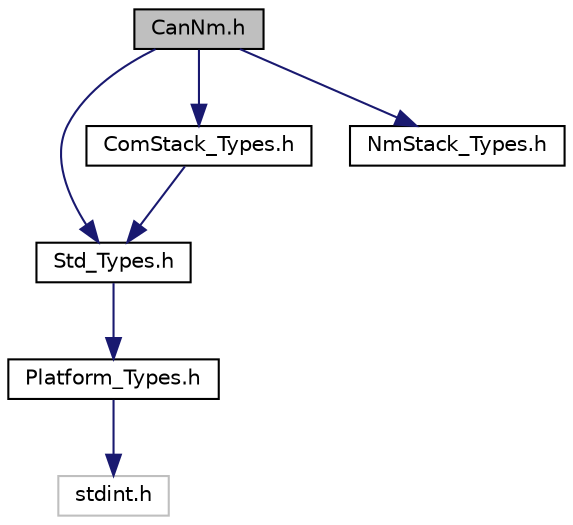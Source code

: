 digraph "CanNm.h"
{
  edge [fontname="Helvetica",fontsize="10",labelfontname="Helvetica",labelfontsize="10"];
  node [fontname="Helvetica",fontsize="10",shape=record];
  Node1 [label="CanNm.h",height=0.2,width=0.4,color="black", fillcolor="grey75", style="filled", fontcolor="black"];
  Node1 -> Node2 [color="midnightblue",fontsize="10",style="solid",fontname="Helvetica"];
  Node2 [label="Std_Types.h",height=0.2,width=0.4,color="black", fillcolor="white", style="filled",URL="$Std__Types_8h_source.html"];
  Node2 -> Node3 [color="midnightblue",fontsize="10",style="solid",fontname="Helvetica"];
  Node3 [label="Platform_Types.h",height=0.2,width=0.4,color="black", fillcolor="white", style="filled",URL="$Platform__Types_8h_source.html"];
  Node3 -> Node4 [color="midnightblue",fontsize="10",style="solid",fontname="Helvetica"];
  Node4 [label="stdint.h",height=0.2,width=0.4,color="grey75", fillcolor="white", style="filled"];
  Node1 -> Node5 [color="midnightblue",fontsize="10",style="solid",fontname="Helvetica"];
  Node5 [label="ComStack_Types.h",height=0.2,width=0.4,color="black", fillcolor="white", style="filled",URL="$ComStack__Types_8h_source.html"];
  Node5 -> Node2 [color="midnightblue",fontsize="10",style="solid",fontname="Helvetica"];
  Node1 -> Node6 [color="midnightblue",fontsize="10",style="solid",fontname="Helvetica"];
  Node6 [label="NmStack_Types.h",height=0.2,width=0.4,color="black", fillcolor="white", style="filled",URL="$NmStack__Types_8h_source.html"];
}
